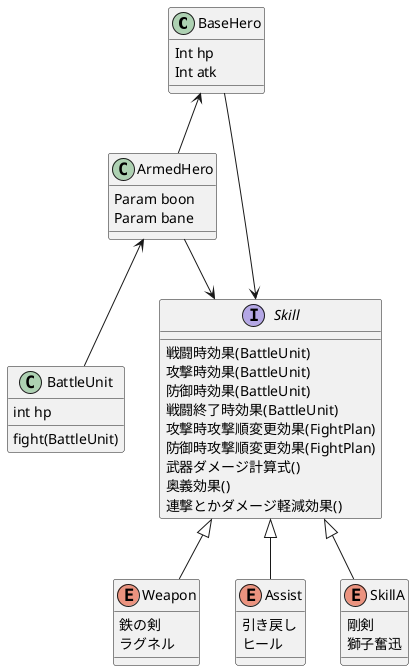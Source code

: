 @startuml
'scale 600 width

class BaseHero{
Int hp
Int atk
              }
class ArmedHero{
    Param boon
    Param bane
}
class BattleUnit{
    int hp
    fight(BattleUnit)
}
BaseHero <-- ArmedHero
BaseHero -->  Skill
ArmedHero -->Skill
 ArmedHero <-- BattleUnit
interface Skill{
戦闘時効果(BattleUnit)
攻撃時効果(BattleUnit)
防御時効果(BattleUnit)
戦闘終了時効果(BattleUnit)
攻撃時攻撃順変更効果(FightPlan)
防御時攻撃順変更効果(FightPlan)
武器ダメージ計算式()
奥義効果()
連撃とかダメージ軽減効果()

}
enum Weapon {
鉄の剣
ラグネル
}
enum Assist {
引き戻し
ヒール
}
enum SkillA {
剛剣
獅子奮迅
}
Skill <|-- Weapon
Skill <|-- Assist
Skill <|-- SkillA

@enduml